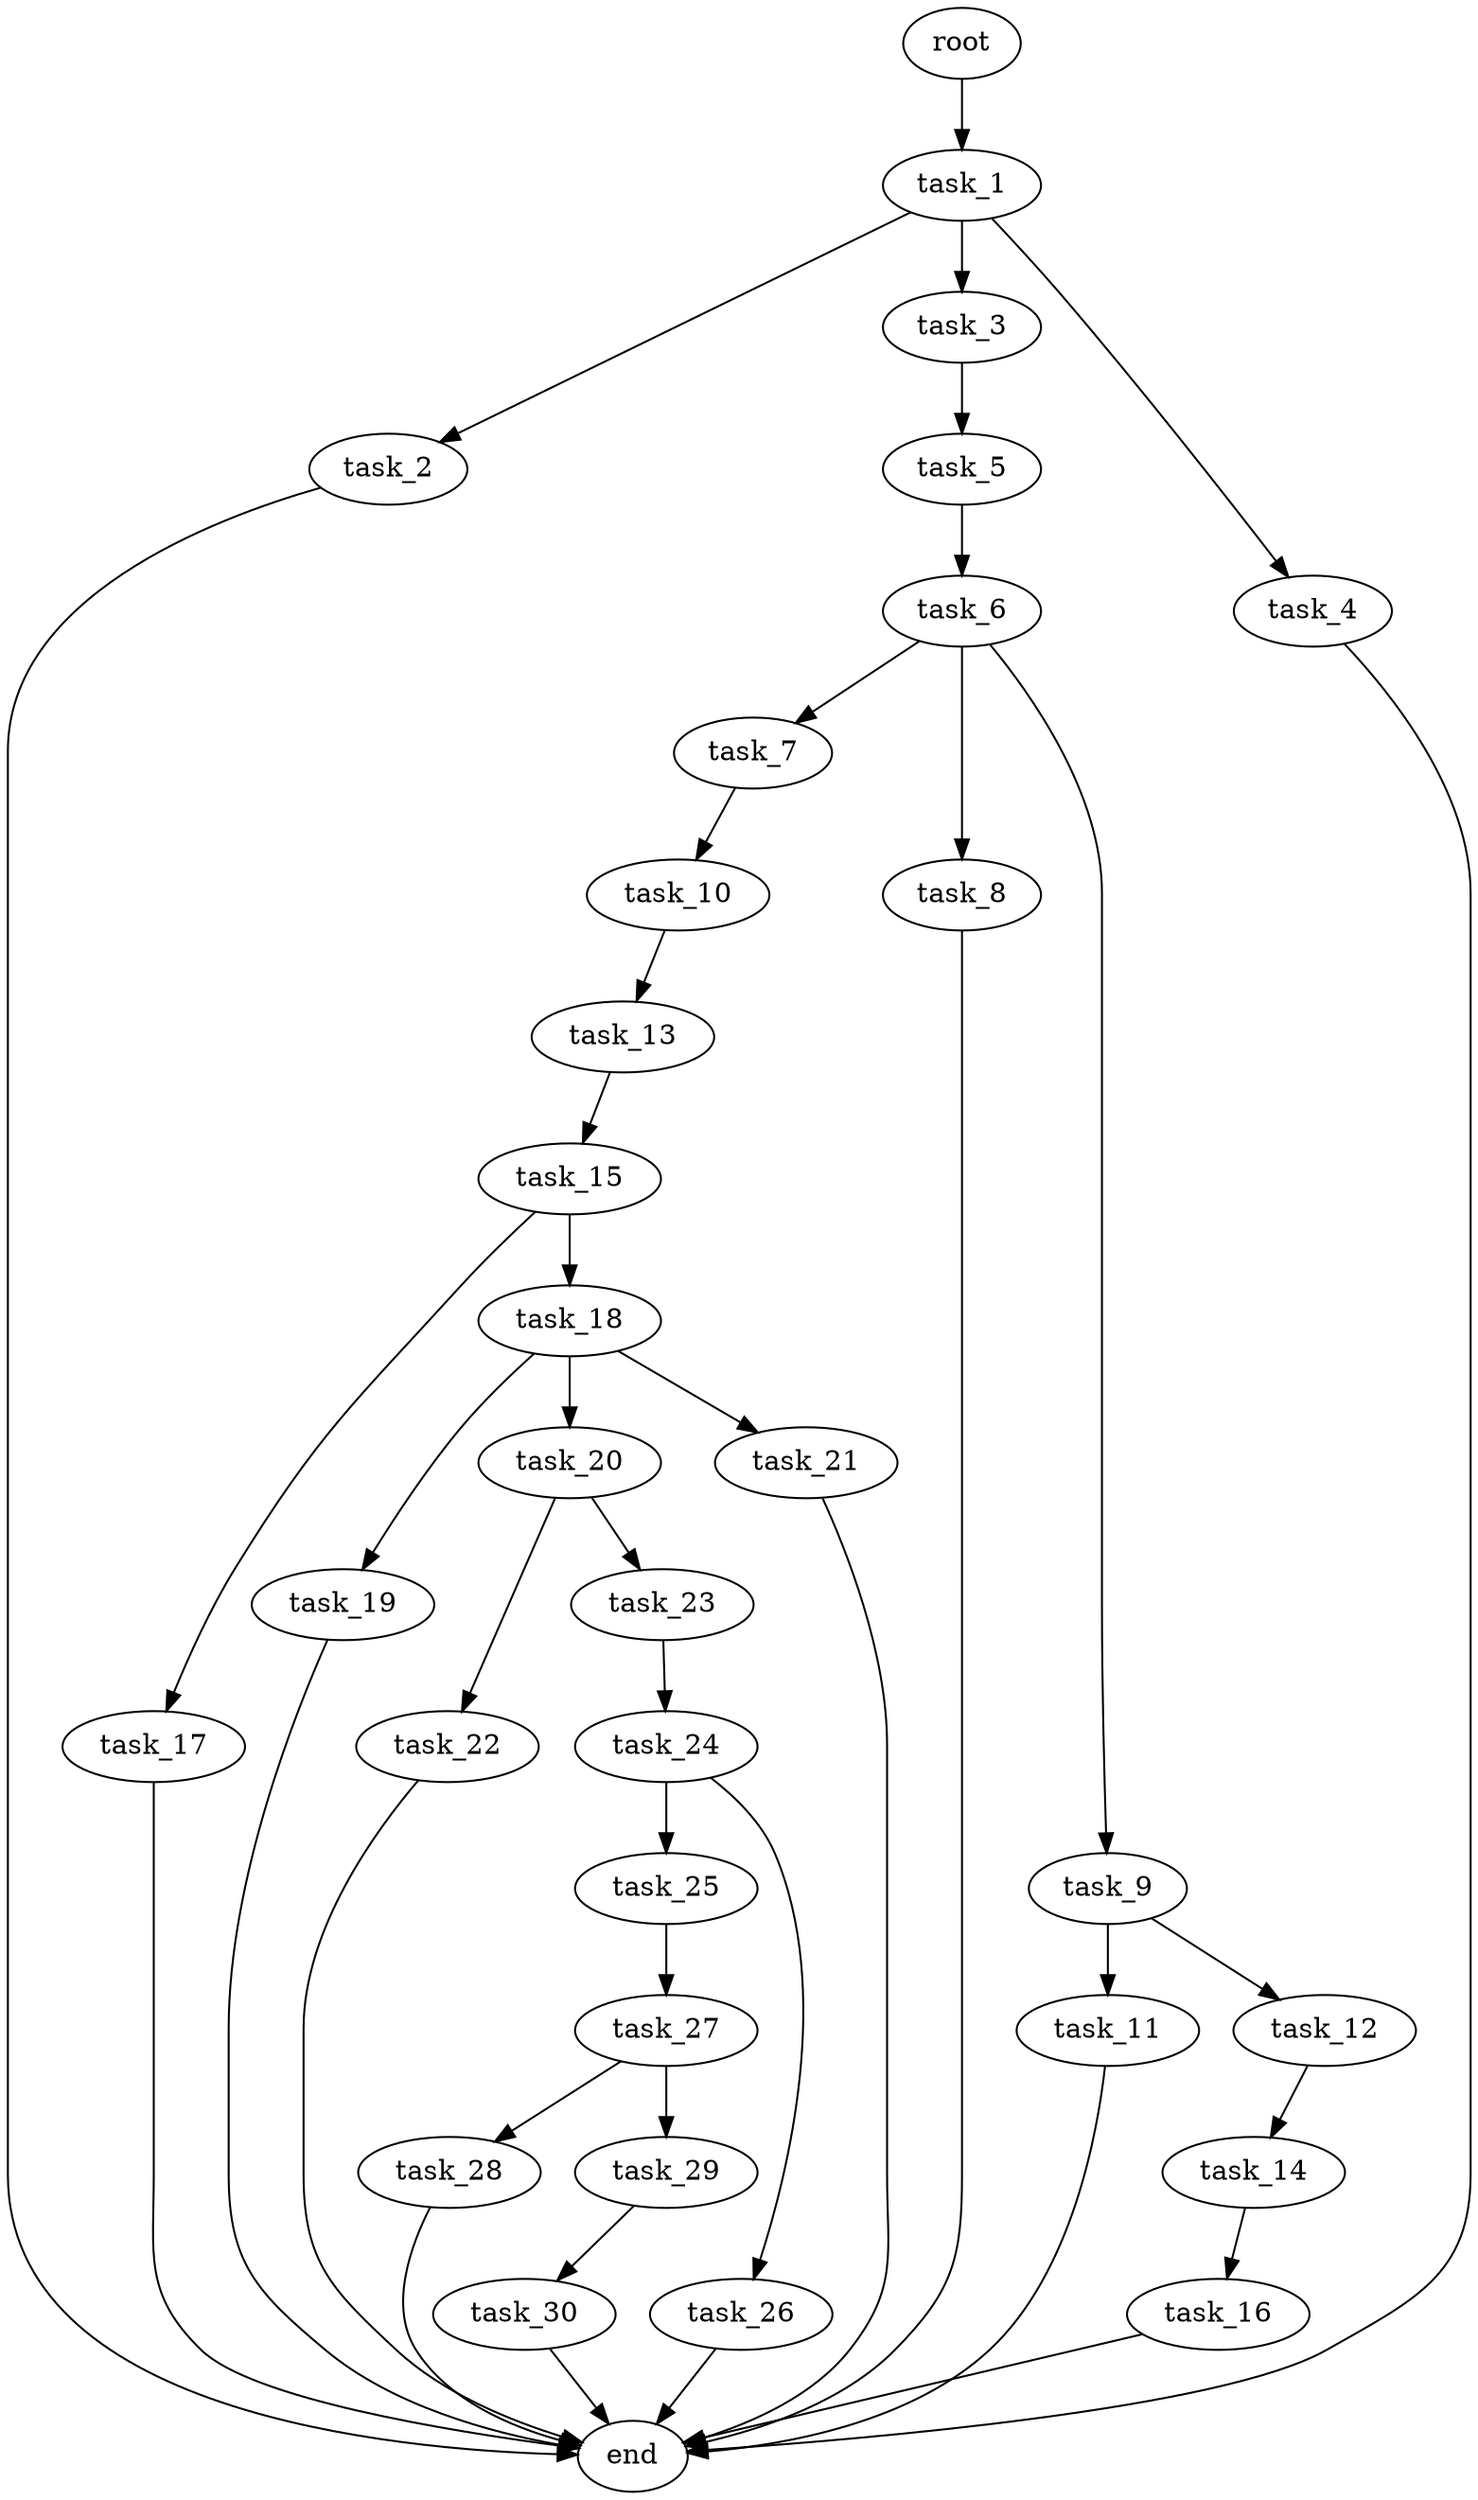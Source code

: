 digraph G {
  root [size="0.000000e+00"];
  task_1 [size="1.030099e+09"];
  task_2 [size="2.781207e+09"];
  task_3 [size="6.079436e+09"];
  task_4 [size="8.833718e+09"];
  task_5 [size="8.599266e+09"];
  task_6 [size="7.491671e+08"];
  task_7 [size="8.926748e+09"];
  task_8 [size="4.218080e+09"];
  task_9 [size="7.562256e+09"];
  task_10 [size="3.178515e+09"];
  task_11 [size="3.201894e+09"];
  task_12 [size="1.972035e+09"];
  task_13 [size="8.027449e+09"];
  task_14 [size="4.987011e+09"];
  task_15 [size="9.902607e+09"];
  task_16 [size="4.212951e+09"];
  task_17 [size="1.241803e+09"];
  task_18 [size="1.712226e+09"];
  task_19 [size="3.269421e+09"];
  task_20 [size="3.829192e+09"];
  task_21 [size="5.764562e+09"];
  task_22 [size="2.851084e+09"];
  task_23 [size="6.437022e+09"];
  task_24 [size="8.561175e+09"];
  task_25 [size="9.879560e+09"];
  task_26 [size="9.116520e+09"];
  task_27 [size="2.844374e+09"];
  task_28 [size="8.416587e+09"];
  task_29 [size="4.028705e+09"];
  task_30 [size="8.958399e+09"];
  end [size="0.000000e+00"];

  root -> task_1 [size="1.000000e-12"];
  task_1 -> task_2 [size="2.781207e+08"];
  task_1 -> task_3 [size="6.079436e+08"];
  task_1 -> task_4 [size="8.833718e+08"];
  task_2 -> end [size="1.000000e-12"];
  task_3 -> task_5 [size="8.599266e+08"];
  task_4 -> end [size="1.000000e-12"];
  task_5 -> task_6 [size="7.491671e+07"];
  task_6 -> task_7 [size="8.926748e+08"];
  task_6 -> task_8 [size="4.218080e+08"];
  task_6 -> task_9 [size="7.562256e+08"];
  task_7 -> task_10 [size="3.178515e+08"];
  task_8 -> end [size="1.000000e-12"];
  task_9 -> task_11 [size="3.201894e+08"];
  task_9 -> task_12 [size="1.972035e+08"];
  task_10 -> task_13 [size="8.027449e+08"];
  task_11 -> end [size="1.000000e-12"];
  task_12 -> task_14 [size="4.987011e+08"];
  task_13 -> task_15 [size="9.902607e+08"];
  task_14 -> task_16 [size="4.212951e+08"];
  task_15 -> task_17 [size="1.241803e+08"];
  task_15 -> task_18 [size="1.712226e+08"];
  task_16 -> end [size="1.000000e-12"];
  task_17 -> end [size="1.000000e-12"];
  task_18 -> task_19 [size="3.269421e+08"];
  task_18 -> task_20 [size="3.829192e+08"];
  task_18 -> task_21 [size="5.764562e+08"];
  task_19 -> end [size="1.000000e-12"];
  task_20 -> task_22 [size="2.851084e+08"];
  task_20 -> task_23 [size="6.437022e+08"];
  task_21 -> end [size="1.000000e-12"];
  task_22 -> end [size="1.000000e-12"];
  task_23 -> task_24 [size="8.561175e+08"];
  task_24 -> task_25 [size="9.879560e+08"];
  task_24 -> task_26 [size="9.116520e+08"];
  task_25 -> task_27 [size="2.844374e+08"];
  task_26 -> end [size="1.000000e-12"];
  task_27 -> task_28 [size="8.416587e+08"];
  task_27 -> task_29 [size="4.028705e+08"];
  task_28 -> end [size="1.000000e-12"];
  task_29 -> task_30 [size="8.958399e+08"];
  task_30 -> end [size="1.000000e-12"];
}
